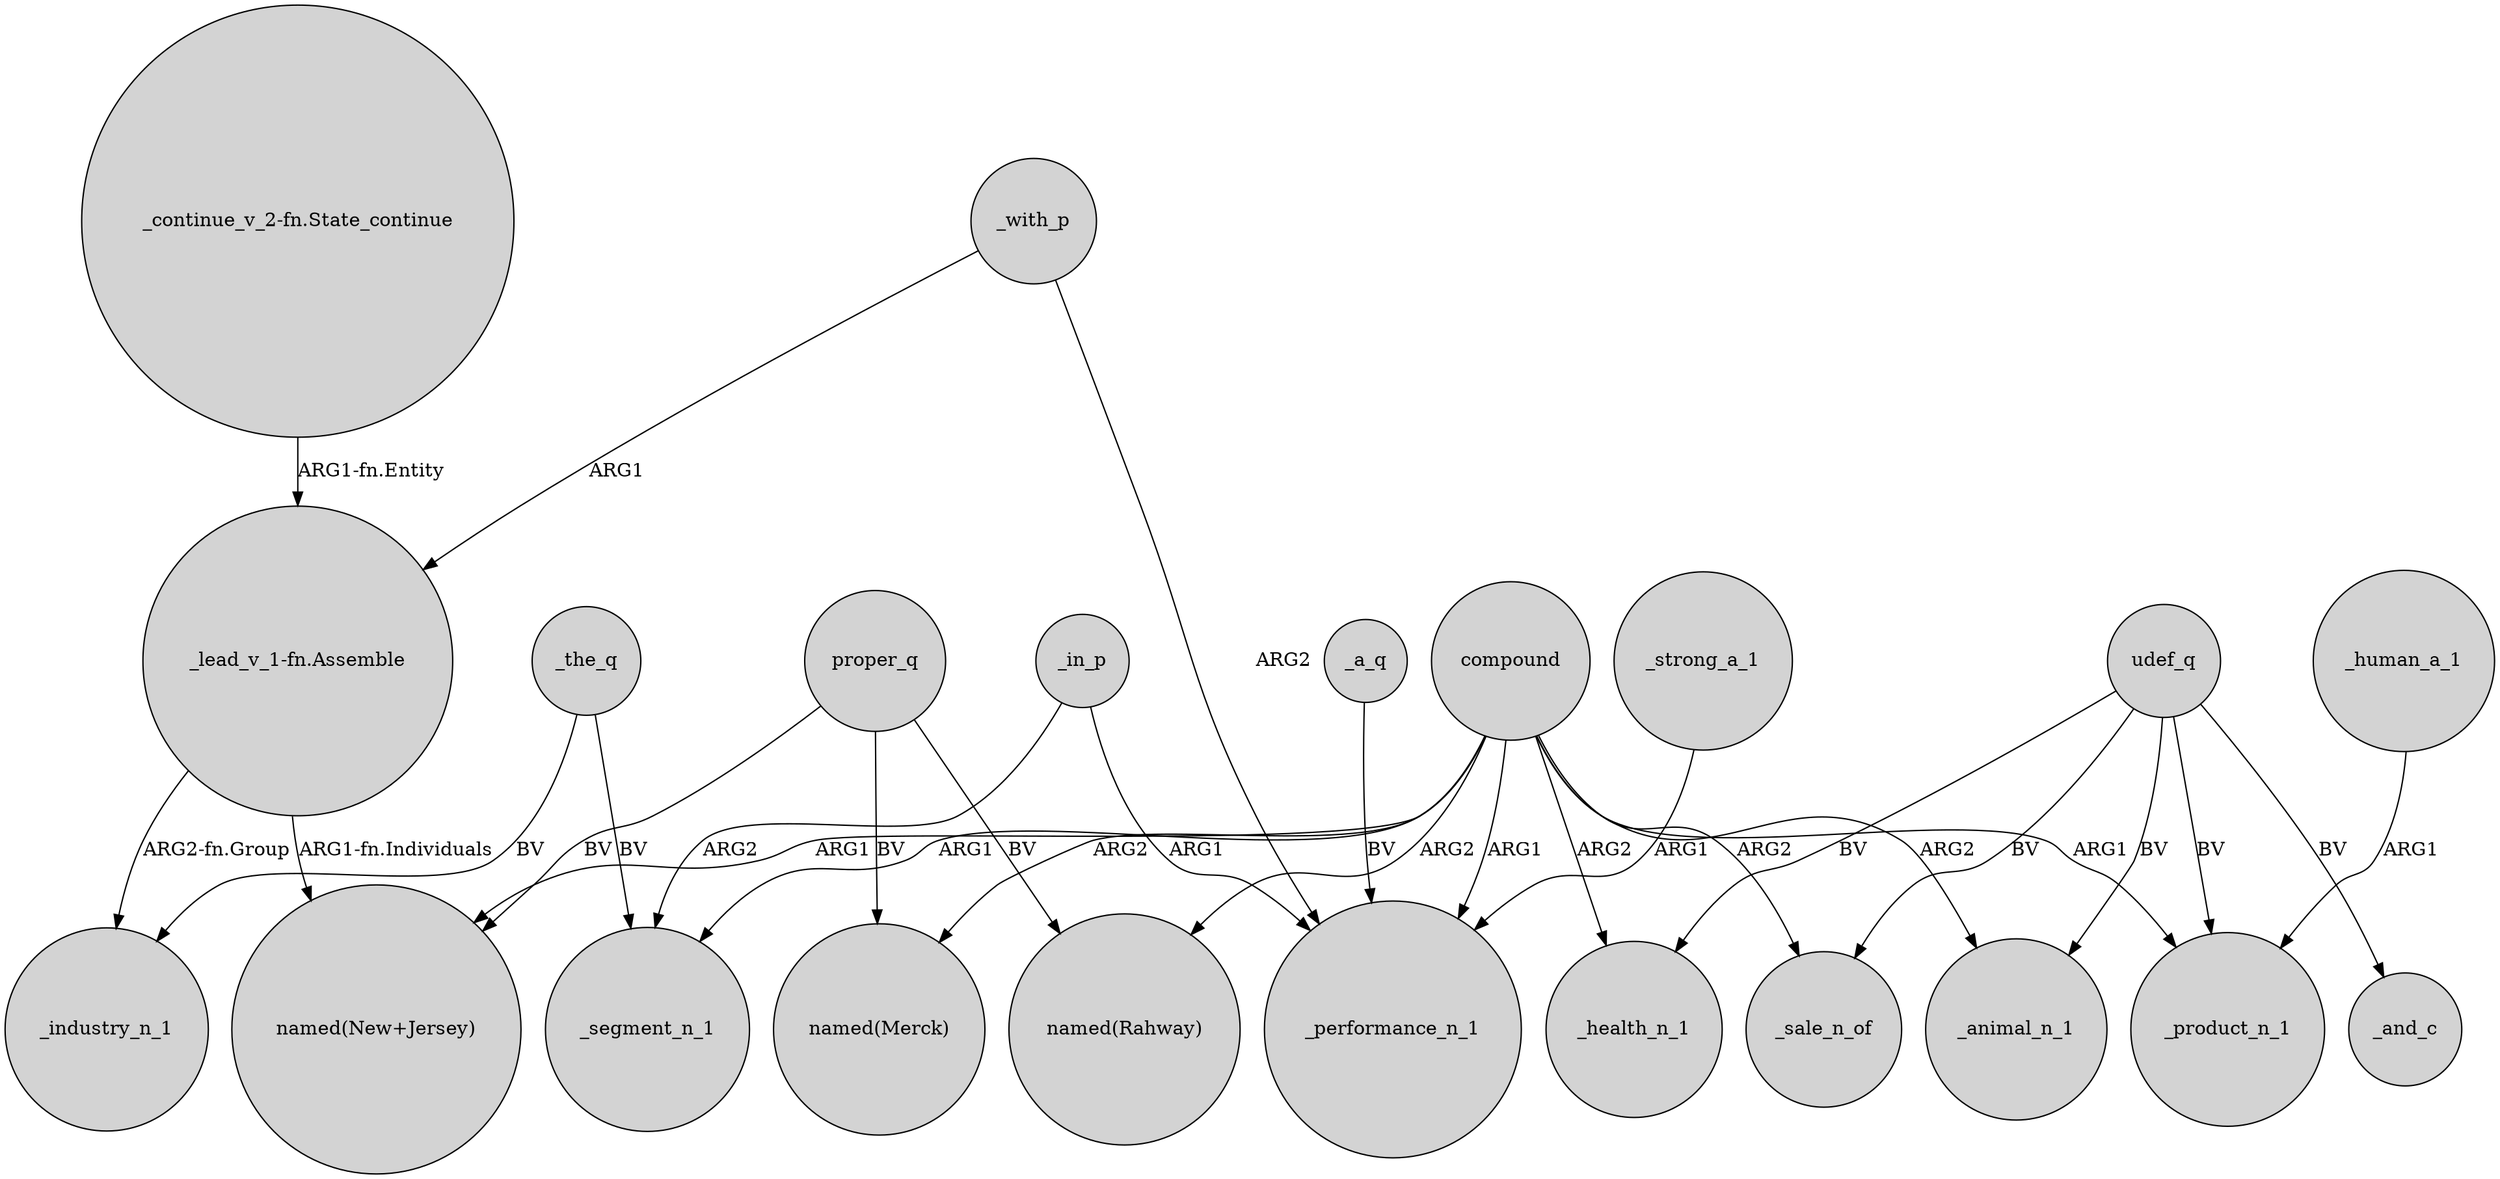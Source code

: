 digraph {
	node [shape=circle style=filled]
	compound -> "named(Merck)" [label=ARG2]
	udef_q -> _health_n_1 [label=BV]
	proper_q -> "named(New+Jersey)" [label=BV]
	udef_q -> _animal_n_1 [label=BV]
	"_lead_v_1-fn.Assemble" -> "named(New+Jersey)" [label="ARG1-fn.Individuals"]
	_in_p -> _segment_n_1 [label=ARG2]
	compound -> _health_n_1 [label=ARG2]
	compound -> _segment_n_1 [label=ARG1]
	compound -> "named(New+Jersey)" [label=ARG1]
	"_lead_v_1-fn.Assemble" -> _industry_n_1 [label="ARG2-fn.Group"]
	_strong_a_1 -> _performance_n_1 [label=ARG1]
	compound -> _performance_n_1 [label=ARG1]
	_with_p -> _performance_n_1 [label=ARG2]
	"_continue_v_2-fn.State_continue" -> "_lead_v_1-fn.Assemble" [label="ARG1-fn.Entity"]
	udef_q -> _sale_n_of [label=BV]
	udef_q -> _product_n_1 [label=BV]
	_with_p -> "_lead_v_1-fn.Assemble" [label=ARG1]
	udef_q -> _and_c [label=BV]
	_in_p -> _performance_n_1 [label=ARG1]
	proper_q -> "named(Rahway)" [label=BV]
	_human_a_1 -> _product_n_1 [label=ARG1]
	_a_q -> _performance_n_1 [label=BV]
	proper_q -> "named(Merck)" [label=BV]
	_the_q -> _segment_n_1 [label=BV]
	compound -> _product_n_1 [label=ARG1]
	compound -> _animal_n_1 [label=ARG2]
	compound -> "named(Rahway)" [label=ARG2]
	_the_q -> _industry_n_1 [label=BV]
	compound -> _sale_n_of [label=ARG2]
}
